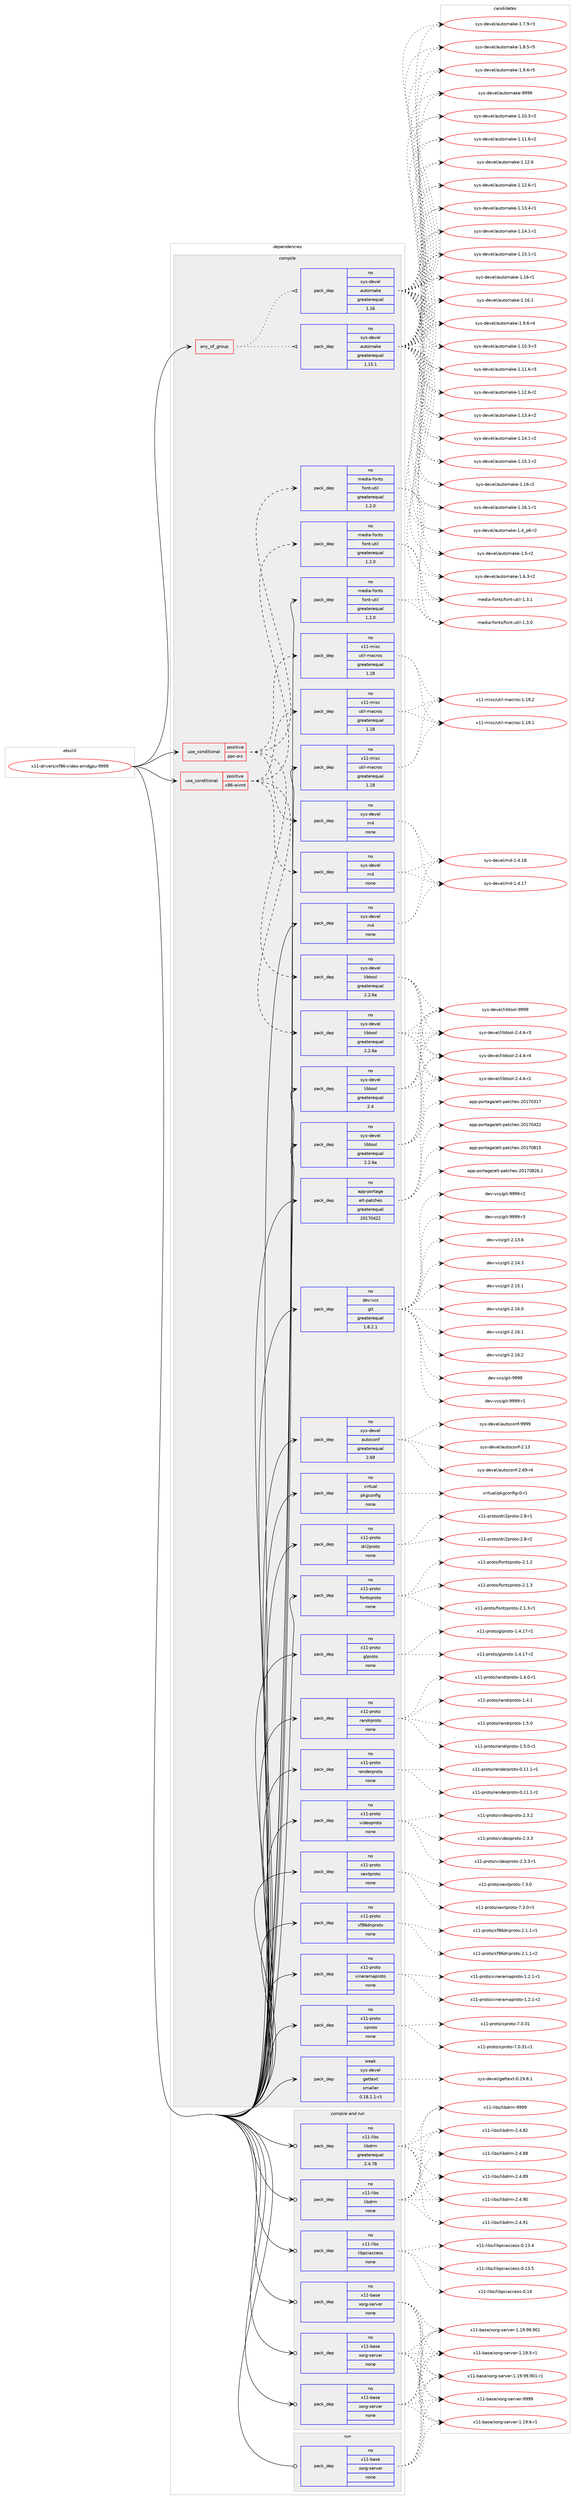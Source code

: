 digraph prolog {

# *************
# Graph options
# *************

newrank=true;
concentrate=true;
compound=true;
graph [rankdir=LR,fontname=Helvetica,fontsize=10,ranksep=1.5];#, ranksep=2.5, nodesep=0.2];
edge  [arrowhead=vee];
node  [fontname=Helvetica,fontsize=10];

# **********
# The ebuild
# **********

subgraph cluster_leftcol {
color=gray;
rank=same;
label=<<i>ebuild</i>>;
id [label="x11-drivers/xf86-video-amdgpu-9999", color=red, width=4, href="../x11-drivers/xf86-video-amdgpu-9999.svg"];
}

# ****************
# The dependencies
# ****************

subgraph cluster_midcol {
color=gray;
label=<<i>dependencies</i>>;
subgraph cluster_compile {
fillcolor="#eeeeee";
style=filled;
label=<<i>compile</i>>;
subgraph any104 {
dependency8164 [label=<<TABLE BORDER="0" CELLBORDER="1" CELLSPACING="0" CELLPADDING="4"><TR><TD CELLPADDING="10">any_of_group</TD></TR></TABLE>>, shape=none, color=red];subgraph pack7125 {
dependency8165 [label=<<TABLE BORDER="0" CELLBORDER="1" CELLSPACING="0" CELLPADDING="4" WIDTH="220"><TR><TD ROWSPAN="6" CELLPADDING="30">pack_dep</TD></TR><TR><TD WIDTH="110">no</TD></TR><TR><TD>sys-devel</TD></TR><TR><TD>automake</TD></TR><TR><TD>greaterequal</TD></TR><TR><TD>1.16</TD></TR></TABLE>>, shape=none, color=blue];
}
dependency8164:e -> dependency8165:w [weight=20,style="dotted",arrowhead="oinv"];
subgraph pack7126 {
dependency8166 [label=<<TABLE BORDER="0" CELLBORDER="1" CELLSPACING="0" CELLPADDING="4" WIDTH="220"><TR><TD ROWSPAN="6" CELLPADDING="30">pack_dep</TD></TR><TR><TD WIDTH="110">no</TD></TR><TR><TD>sys-devel</TD></TR><TR><TD>automake</TD></TR><TR><TD>greaterequal</TD></TR><TR><TD>1.15.1</TD></TR></TABLE>>, shape=none, color=blue];
}
dependency8164:e -> dependency8166:w [weight=20,style="dotted",arrowhead="oinv"];
}
id:e -> dependency8164:w [weight=20,style="solid",arrowhead="vee"];
subgraph cond935 {
dependency8167 [label=<<TABLE BORDER="0" CELLBORDER="1" CELLSPACING="0" CELLPADDING="4"><TR><TD ROWSPAN="3" CELLPADDING="10">use_conditional</TD></TR><TR><TD>positive</TD></TR><TR><TD>ppc-aix</TD></TR></TABLE>>, shape=none, color=red];
subgraph pack7127 {
dependency8168 [label=<<TABLE BORDER="0" CELLBORDER="1" CELLSPACING="0" CELLPADDING="4" WIDTH="220"><TR><TD ROWSPAN="6" CELLPADDING="30">pack_dep</TD></TR><TR><TD WIDTH="110">no</TD></TR><TR><TD>sys-devel</TD></TR><TR><TD>libtool</TD></TR><TR><TD>greaterequal</TD></TR><TR><TD>2.2.6a</TD></TR></TABLE>>, shape=none, color=blue];
}
dependency8167:e -> dependency8168:w [weight=20,style="dashed",arrowhead="vee"];
subgraph pack7128 {
dependency8169 [label=<<TABLE BORDER="0" CELLBORDER="1" CELLSPACING="0" CELLPADDING="4" WIDTH="220"><TR><TD ROWSPAN="6" CELLPADDING="30">pack_dep</TD></TR><TR><TD WIDTH="110">no</TD></TR><TR><TD>sys-devel</TD></TR><TR><TD>m4</TD></TR><TR><TD>none</TD></TR><TR><TD></TD></TR></TABLE>>, shape=none, color=blue];
}
dependency8167:e -> dependency8169:w [weight=20,style="dashed",arrowhead="vee"];
subgraph pack7129 {
dependency8170 [label=<<TABLE BORDER="0" CELLBORDER="1" CELLSPACING="0" CELLPADDING="4" WIDTH="220"><TR><TD ROWSPAN="6" CELLPADDING="30">pack_dep</TD></TR><TR><TD WIDTH="110">no</TD></TR><TR><TD>x11-misc</TD></TR><TR><TD>util-macros</TD></TR><TR><TD>greaterequal</TD></TR><TR><TD>1.18</TD></TR></TABLE>>, shape=none, color=blue];
}
dependency8167:e -> dependency8170:w [weight=20,style="dashed",arrowhead="vee"];
subgraph pack7130 {
dependency8171 [label=<<TABLE BORDER="0" CELLBORDER="1" CELLSPACING="0" CELLPADDING="4" WIDTH="220"><TR><TD ROWSPAN="6" CELLPADDING="30">pack_dep</TD></TR><TR><TD WIDTH="110">no</TD></TR><TR><TD>media-fonts</TD></TR><TR><TD>font-util</TD></TR><TR><TD>greaterequal</TD></TR><TR><TD>1.2.0</TD></TR></TABLE>>, shape=none, color=blue];
}
dependency8167:e -> dependency8171:w [weight=20,style="dashed",arrowhead="vee"];
}
id:e -> dependency8167:w [weight=20,style="solid",arrowhead="vee"];
subgraph cond936 {
dependency8172 [label=<<TABLE BORDER="0" CELLBORDER="1" CELLSPACING="0" CELLPADDING="4"><TR><TD ROWSPAN="3" CELLPADDING="10">use_conditional</TD></TR><TR><TD>positive</TD></TR><TR><TD>x86-winnt</TD></TR></TABLE>>, shape=none, color=red];
subgraph pack7131 {
dependency8173 [label=<<TABLE BORDER="0" CELLBORDER="1" CELLSPACING="0" CELLPADDING="4" WIDTH="220"><TR><TD ROWSPAN="6" CELLPADDING="30">pack_dep</TD></TR><TR><TD WIDTH="110">no</TD></TR><TR><TD>sys-devel</TD></TR><TR><TD>libtool</TD></TR><TR><TD>greaterequal</TD></TR><TR><TD>2.2.6a</TD></TR></TABLE>>, shape=none, color=blue];
}
dependency8172:e -> dependency8173:w [weight=20,style="dashed",arrowhead="vee"];
subgraph pack7132 {
dependency8174 [label=<<TABLE BORDER="0" CELLBORDER="1" CELLSPACING="0" CELLPADDING="4" WIDTH="220"><TR><TD ROWSPAN="6" CELLPADDING="30">pack_dep</TD></TR><TR><TD WIDTH="110">no</TD></TR><TR><TD>sys-devel</TD></TR><TR><TD>m4</TD></TR><TR><TD>none</TD></TR><TR><TD></TD></TR></TABLE>>, shape=none, color=blue];
}
dependency8172:e -> dependency8174:w [weight=20,style="dashed",arrowhead="vee"];
subgraph pack7133 {
dependency8175 [label=<<TABLE BORDER="0" CELLBORDER="1" CELLSPACING="0" CELLPADDING="4" WIDTH="220"><TR><TD ROWSPAN="6" CELLPADDING="30">pack_dep</TD></TR><TR><TD WIDTH="110">no</TD></TR><TR><TD>x11-misc</TD></TR><TR><TD>util-macros</TD></TR><TR><TD>greaterequal</TD></TR><TR><TD>1.18</TD></TR></TABLE>>, shape=none, color=blue];
}
dependency8172:e -> dependency8175:w [weight=20,style="dashed",arrowhead="vee"];
subgraph pack7134 {
dependency8176 [label=<<TABLE BORDER="0" CELLBORDER="1" CELLSPACING="0" CELLPADDING="4" WIDTH="220"><TR><TD ROWSPAN="6" CELLPADDING="30">pack_dep</TD></TR><TR><TD WIDTH="110">no</TD></TR><TR><TD>media-fonts</TD></TR><TR><TD>font-util</TD></TR><TR><TD>greaterequal</TD></TR><TR><TD>1.2.0</TD></TR></TABLE>>, shape=none, color=blue];
}
dependency8172:e -> dependency8176:w [weight=20,style="dashed",arrowhead="vee"];
}
id:e -> dependency8172:w [weight=20,style="solid",arrowhead="vee"];
subgraph pack7135 {
dependency8177 [label=<<TABLE BORDER="0" CELLBORDER="1" CELLSPACING="0" CELLPADDING="4" WIDTH="220"><TR><TD ROWSPAN="6" CELLPADDING="30">pack_dep</TD></TR><TR><TD WIDTH="110">no</TD></TR><TR><TD>app-portage</TD></TR><TR><TD>elt-patches</TD></TR><TR><TD>greaterequal</TD></TR><TR><TD>20170422</TD></TR></TABLE>>, shape=none, color=blue];
}
id:e -> dependency8177:w [weight=20,style="solid",arrowhead="vee"];
subgraph pack7136 {
dependency8178 [label=<<TABLE BORDER="0" CELLBORDER="1" CELLSPACING="0" CELLPADDING="4" WIDTH="220"><TR><TD ROWSPAN="6" CELLPADDING="30">pack_dep</TD></TR><TR><TD WIDTH="110">no</TD></TR><TR><TD>dev-vcs</TD></TR><TR><TD>git</TD></TR><TR><TD>greaterequal</TD></TR><TR><TD>1.8.2.1</TD></TR></TABLE>>, shape=none, color=blue];
}
id:e -> dependency8178:w [weight=20,style="solid",arrowhead="vee"];
subgraph pack7137 {
dependency8179 [label=<<TABLE BORDER="0" CELLBORDER="1" CELLSPACING="0" CELLPADDING="4" WIDTH="220"><TR><TD ROWSPAN="6" CELLPADDING="30">pack_dep</TD></TR><TR><TD WIDTH="110">no</TD></TR><TR><TD>media-fonts</TD></TR><TR><TD>font-util</TD></TR><TR><TD>greaterequal</TD></TR><TR><TD>1.2.0</TD></TR></TABLE>>, shape=none, color=blue];
}
id:e -> dependency8179:w [weight=20,style="solid",arrowhead="vee"];
subgraph pack7138 {
dependency8180 [label=<<TABLE BORDER="0" CELLBORDER="1" CELLSPACING="0" CELLPADDING="4" WIDTH="220"><TR><TD ROWSPAN="6" CELLPADDING="30">pack_dep</TD></TR><TR><TD WIDTH="110">no</TD></TR><TR><TD>sys-devel</TD></TR><TR><TD>autoconf</TD></TR><TR><TD>greaterequal</TD></TR><TR><TD>2.69</TD></TR></TABLE>>, shape=none, color=blue];
}
id:e -> dependency8180:w [weight=20,style="solid",arrowhead="vee"];
subgraph pack7139 {
dependency8181 [label=<<TABLE BORDER="0" CELLBORDER="1" CELLSPACING="0" CELLPADDING="4" WIDTH="220"><TR><TD ROWSPAN="6" CELLPADDING="30">pack_dep</TD></TR><TR><TD WIDTH="110">no</TD></TR><TR><TD>sys-devel</TD></TR><TR><TD>libtool</TD></TR><TR><TD>greaterequal</TD></TR><TR><TD>2.2.6a</TD></TR></TABLE>>, shape=none, color=blue];
}
id:e -> dependency8181:w [weight=20,style="solid",arrowhead="vee"];
subgraph pack7140 {
dependency8182 [label=<<TABLE BORDER="0" CELLBORDER="1" CELLSPACING="0" CELLPADDING="4" WIDTH="220"><TR><TD ROWSPAN="6" CELLPADDING="30">pack_dep</TD></TR><TR><TD WIDTH="110">no</TD></TR><TR><TD>sys-devel</TD></TR><TR><TD>libtool</TD></TR><TR><TD>greaterequal</TD></TR><TR><TD>2.4</TD></TR></TABLE>>, shape=none, color=blue];
}
id:e -> dependency8182:w [weight=20,style="solid",arrowhead="vee"];
subgraph pack7141 {
dependency8183 [label=<<TABLE BORDER="0" CELLBORDER="1" CELLSPACING="0" CELLPADDING="4" WIDTH="220"><TR><TD ROWSPAN="6" CELLPADDING="30">pack_dep</TD></TR><TR><TD WIDTH="110">no</TD></TR><TR><TD>sys-devel</TD></TR><TR><TD>m4</TD></TR><TR><TD>none</TD></TR><TR><TD></TD></TR></TABLE>>, shape=none, color=blue];
}
id:e -> dependency8183:w [weight=20,style="solid",arrowhead="vee"];
subgraph pack7142 {
dependency8184 [label=<<TABLE BORDER="0" CELLBORDER="1" CELLSPACING="0" CELLPADDING="4" WIDTH="220"><TR><TD ROWSPAN="6" CELLPADDING="30">pack_dep</TD></TR><TR><TD WIDTH="110">no</TD></TR><TR><TD>virtual</TD></TR><TR><TD>pkgconfig</TD></TR><TR><TD>none</TD></TR><TR><TD></TD></TR></TABLE>>, shape=none, color=blue];
}
id:e -> dependency8184:w [weight=20,style="solid",arrowhead="vee"];
subgraph pack7143 {
dependency8185 [label=<<TABLE BORDER="0" CELLBORDER="1" CELLSPACING="0" CELLPADDING="4" WIDTH="220"><TR><TD ROWSPAN="6" CELLPADDING="30">pack_dep</TD></TR><TR><TD WIDTH="110">no</TD></TR><TR><TD>x11-misc</TD></TR><TR><TD>util-macros</TD></TR><TR><TD>greaterequal</TD></TR><TR><TD>1.18</TD></TR></TABLE>>, shape=none, color=blue];
}
id:e -> dependency8185:w [weight=20,style="solid",arrowhead="vee"];
subgraph pack7144 {
dependency8186 [label=<<TABLE BORDER="0" CELLBORDER="1" CELLSPACING="0" CELLPADDING="4" WIDTH="220"><TR><TD ROWSPAN="6" CELLPADDING="30">pack_dep</TD></TR><TR><TD WIDTH="110">no</TD></TR><TR><TD>x11-proto</TD></TR><TR><TD>dri2proto</TD></TR><TR><TD>none</TD></TR><TR><TD></TD></TR></TABLE>>, shape=none, color=blue];
}
id:e -> dependency8186:w [weight=20,style="solid",arrowhead="vee"];
subgraph pack7145 {
dependency8187 [label=<<TABLE BORDER="0" CELLBORDER="1" CELLSPACING="0" CELLPADDING="4" WIDTH="220"><TR><TD ROWSPAN="6" CELLPADDING="30">pack_dep</TD></TR><TR><TD WIDTH="110">no</TD></TR><TR><TD>x11-proto</TD></TR><TR><TD>fontsproto</TD></TR><TR><TD>none</TD></TR><TR><TD></TD></TR></TABLE>>, shape=none, color=blue];
}
id:e -> dependency8187:w [weight=20,style="solid",arrowhead="vee"];
subgraph pack7146 {
dependency8188 [label=<<TABLE BORDER="0" CELLBORDER="1" CELLSPACING="0" CELLPADDING="4" WIDTH="220"><TR><TD ROWSPAN="6" CELLPADDING="30">pack_dep</TD></TR><TR><TD WIDTH="110">no</TD></TR><TR><TD>x11-proto</TD></TR><TR><TD>glproto</TD></TR><TR><TD>none</TD></TR><TR><TD></TD></TR></TABLE>>, shape=none, color=blue];
}
id:e -> dependency8188:w [weight=20,style="solid",arrowhead="vee"];
subgraph pack7147 {
dependency8189 [label=<<TABLE BORDER="0" CELLBORDER="1" CELLSPACING="0" CELLPADDING="4" WIDTH="220"><TR><TD ROWSPAN="6" CELLPADDING="30">pack_dep</TD></TR><TR><TD WIDTH="110">no</TD></TR><TR><TD>x11-proto</TD></TR><TR><TD>randrproto</TD></TR><TR><TD>none</TD></TR><TR><TD></TD></TR></TABLE>>, shape=none, color=blue];
}
id:e -> dependency8189:w [weight=20,style="solid",arrowhead="vee"];
subgraph pack7148 {
dependency8190 [label=<<TABLE BORDER="0" CELLBORDER="1" CELLSPACING="0" CELLPADDING="4" WIDTH="220"><TR><TD ROWSPAN="6" CELLPADDING="30">pack_dep</TD></TR><TR><TD WIDTH="110">no</TD></TR><TR><TD>x11-proto</TD></TR><TR><TD>renderproto</TD></TR><TR><TD>none</TD></TR><TR><TD></TD></TR></TABLE>>, shape=none, color=blue];
}
id:e -> dependency8190:w [weight=20,style="solid",arrowhead="vee"];
subgraph pack7149 {
dependency8191 [label=<<TABLE BORDER="0" CELLBORDER="1" CELLSPACING="0" CELLPADDING="4" WIDTH="220"><TR><TD ROWSPAN="6" CELLPADDING="30">pack_dep</TD></TR><TR><TD WIDTH="110">no</TD></TR><TR><TD>x11-proto</TD></TR><TR><TD>videoproto</TD></TR><TR><TD>none</TD></TR><TR><TD></TD></TR></TABLE>>, shape=none, color=blue];
}
id:e -> dependency8191:w [weight=20,style="solid",arrowhead="vee"];
subgraph pack7150 {
dependency8192 [label=<<TABLE BORDER="0" CELLBORDER="1" CELLSPACING="0" CELLPADDING="4" WIDTH="220"><TR><TD ROWSPAN="6" CELLPADDING="30">pack_dep</TD></TR><TR><TD WIDTH="110">no</TD></TR><TR><TD>x11-proto</TD></TR><TR><TD>xextproto</TD></TR><TR><TD>none</TD></TR><TR><TD></TD></TR></TABLE>>, shape=none, color=blue];
}
id:e -> dependency8192:w [weight=20,style="solid",arrowhead="vee"];
subgraph pack7151 {
dependency8193 [label=<<TABLE BORDER="0" CELLBORDER="1" CELLSPACING="0" CELLPADDING="4" WIDTH="220"><TR><TD ROWSPAN="6" CELLPADDING="30">pack_dep</TD></TR><TR><TD WIDTH="110">no</TD></TR><TR><TD>x11-proto</TD></TR><TR><TD>xf86driproto</TD></TR><TR><TD>none</TD></TR><TR><TD></TD></TR></TABLE>>, shape=none, color=blue];
}
id:e -> dependency8193:w [weight=20,style="solid",arrowhead="vee"];
subgraph pack7152 {
dependency8194 [label=<<TABLE BORDER="0" CELLBORDER="1" CELLSPACING="0" CELLPADDING="4" WIDTH="220"><TR><TD ROWSPAN="6" CELLPADDING="30">pack_dep</TD></TR><TR><TD WIDTH="110">no</TD></TR><TR><TD>x11-proto</TD></TR><TR><TD>xineramaproto</TD></TR><TR><TD>none</TD></TR><TR><TD></TD></TR></TABLE>>, shape=none, color=blue];
}
id:e -> dependency8194:w [weight=20,style="solid",arrowhead="vee"];
subgraph pack7153 {
dependency8195 [label=<<TABLE BORDER="0" CELLBORDER="1" CELLSPACING="0" CELLPADDING="4" WIDTH="220"><TR><TD ROWSPAN="6" CELLPADDING="30">pack_dep</TD></TR><TR><TD WIDTH="110">no</TD></TR><TR><TD>x11-proto</TD></TR><TR><TD>xproto</TD></TR><TR><TD>none</TD></TR><TR><TD></TD></TR></TABLE>>, shape=none, color=blue];
}
id:e -> dependency8195:w [weight=20,style="solid",arrowhead="vee"];
subgraph pack7154 {
dependency8196 [label=<<TABLE BORDER="0" CELLBORDER="1" CELLSPACING="0" CELLPADDING="4" WIDTH="220"><TR><TD ROWSPAN="6" CELLPADDING="30">pack_dep</TD></TR><TR><TD WIDTH="110">weak</TD></TR><TR><TD>sys-devel</TD></TR><TR><TD>gettext</TD></TR><TR><TD>smaller</TD></TR><TR><TD>0.18.1.1-r3</TD></TR></TABLE>>, shape=none, color=blue];
}
id:e -> dependency8196:w [weight=20,style="solid",arrowhead="vee"];
}
subgraph cluster_compileandrun {
fillcolor="#eeeeee";
style=filled;
label=<<i>compile and run</i>>;
subgraph pack7155 {
dependency8197 [label=<<TABLE BORDER="0" CELLBORDER="1" CELLSPACING="0" CELLPADDING="4" WIDTH="220"><TR><TD ROWSPAN="6" CELLPADDING="30">pack_dep</TD></TR><TR><TD WIDTH="110">no</TD></TR><TR><TD>x11-base</TD></TR><TR><TD>xorg-server</TD></TR><TR><TD>none</TD></TR><TR><TD></TD></TR></TABLE>>, shape=none, color=blue];
}
id:e -> dependency8197:w [weight=20,style="solid",arrowhead="odotvee"];
subgraph pack7156 {
dependency8198 [label=<<TABLE BORDER="0" CELLBORDER="1" CELLSPACING="0" CELLPADDING="4" WIDTH="220"><TR><TD ROWSPAN="6" CELLPADDING="30">pack_dep</TD></TR><TR><TD WIDTH="110">no</TD></TR><TR><TD>x11-base</TD></TR><TR><TD>xorg-server</TD></TR><TR><TD>none</TD></TR><TR><TD></TD></TR></TABLE>>, shape=none, color=blue];
}
id:e -> dependency8198:w [weight=20,style="solid",arrowhead="odotvee"];
subgraph pack7157 {
dependency8199 [label=<<TABLE BORDER="0" CELLBORDER="1" CELLSPACING="0" CELLPADDING="4" WIDTH="220"><TR><TD ROWSPAN="6" CELLPADDING="30">pack_dep</TD></TR><TR><TD WIDTH="110">no</TD></TR><TR><TD>x11-base</TD></TR><TR><TD>xorg-server</TD></TR><TR><TD>none</TD></TR><TR><TD></TD></TR></TABLE>>, shape=none, color=blue];
}
id:e -> dependency8199:w [weight=20,style="solid",arrowhead="odotvee"];
subgraph pack7158 {
dependency8200 [label=<<TABLE BORDER="0" CELLBORDER="1" CELLSPACING="0" CELLPADDING="4" WIDTH="220"><TR><TD ROWSPAN="6" CELLPADDING="30">pack_dep</TD></TR><TR><TD WIDTH="110">no</TD></TR><TR><TD>x11-libs</TD></TR><TR><TD>libdrm</TD></TR><TR><TD>greaterequal</TD></TR><TR><TD>2.4.78</TD></TR></TABLE>>, shape=none, color=blue];
}
id:e -> dependency8200:w [weight=20,style="solid",arrowhead="odotvee"];
subgraph pack7159 {
dependency8201 [label=<<TABLE BORDER="0" CELLBORDER="1" CELLSPACING="0" CELLPADDING="4" WIDTH="220"><TR><TD ROWSPAN="6" CELLPADDING="30">pack_dep</TD></TR><TR><TD WIDTH="110">no</TD></TR><TR><TD>x11-libs</TD></TR><TR><TD>libdrm</TD></TR><TR><TD>none</TD></TR><TR><TD></TD></TR></TABLE>>, shape=none, color=blue];
}
id:e -> dependency8201:w [weight=20,style="solid",arrowhead="odotvee"];
subgraph pack7160 {
dependency8202 [label=<<TABLE BORDER="0" CELLBORDER="1" CELLSPACING="0" CELLPADDING="4" WIDTH="220"><TR><TD ROWSPAN="6" CELLPADDING="30">pack_dep</TD></TR><TR><TD WIDTH="110">no</TD></TR><TR><TD>x11-libs</TD></TR><TR><TD>libpciaccess</TD></TR><TR><TD>none</TD></TR><TR><TD></TD></TR></TABLE>>, shape=none, color=blue];
}
id:e -> dependency8202:w [weight=20,style="solid",arrowhead="odotvee"];
}
subgraph cluster_run {
fillcolor="#eeeeee";
style=filled;
label=<<i>run</i>>;
subgraph pack7161 {
dependency8203 [label=<<TABLE BORDER="0" CELLBORDER="1" CELLSPACING="0" CELLPADDING="4" WIDTH="220"><TR><TD ROWSPAN="6" CELLPADDING="30">pack_dep</TD></TR><TR><TD WIDTH="110">no</TD></TR><TR><TD>x11-base</TD></TR><TR><TD>xorg-server</TD></TR><TR><TD>none</TD></TR><TR><TD></TD></TR></TABLE>>, shape=none, color=blue];
}
id:e -> dependency8203:w [weight=20,style="solid",arrowhead="odot"];
}
}

# **************
# The candidates
# **************

subgraph cluster_choices {
rank=same;
color=gray;
label=<<i>candidates</i>>;

subgraph choice7125 {
color=black;
nodesep=1;
choice11512111545100101118101108479711711611110997107101454946494846514511450 [label="sys-devel/automake-1.10.3-r2", color=red, width=4,href="../sys-devel/automake-1.10.3-r2.svg"];
choice11512111545100101118101108479711711611110997107101454946494946544511450 [label="sys-devel/automake-1.11.6-r2", color=red, width=4,href="../sys-devel/automake-1.11.6-r2.svg"];
choice1151211154510010111810110847971171161111099710710145494649504654 [label="sys-devel/automake-1.12.6", color=red, width=4,href="../sys-devel/automake-1.12.6.svg"];
choice11512111545100101118101108479711711611110997107101454946495046544511449 [label="sys-devel/automake-1.12.6-r1", color=red, width=4,href="../sys-devel/automake-1.12.6-r1.svg"];
choice11512111545100101118101108479711711611110997107101454946495146524511449 [label="sys-devel/automake-1.13.4-r1", color=red, width=4,href="../sys-devel/automake-1.13.4-r1.svg"];
choice11512111545100101118101108479711711611110997107101454946495246494511449 [label="sys-devel/automake-1.14.1-r1", color=red, width=4,href="../sys-devel/automake-1.14.1-r1.svg"];
choice11512111545100101118101108479711711611110997107101454946495346494511449 [label="sys-devel/automake-1.15.1-r1", color=red, width=4,href="../sys-devel/automake-1.15.1-r1.svg"];
choice1151211154510010111810110847971171161111099710710145494649544511449 [label="sys-devel/automake-1.16-r1", color=red, width=4,href="../sys-devel/automake-1.16-r1.svg"];
choice1151211154510010111810110847971171161111099710710145494649544649 [label="sys-devel/automake-1.16.1", color=red, width=4,href="../sys-devel/automake-1.16.1.svg"];
choice115121115451001011181011084797117116111109971071014549465746544511452 [label="sys-devel/automake-1.9.6-r4", color=red, width=4,href="../sys-devel/automake-1.9.6-r4.svg"];
choice11512111545100101118101108479711711611110997107101454946494846514511451 [label="sys-devel/automake-1.10.3-r3", color=red, width=4,href="../sys-devel/automake-1.10.3-r3.svg"];
choice11512111545100101118101108479711711611110997107101454946494946544511451 [label="sys-devel/automake-1.11.6-r3", color=red, width=4,href="../sys-devel/automake-1.11.6-r3.svg"];
choice11512111545100101118101108479711711611110997107101454946495046544511450 [label="sys-devel/automake-1.12.6-r2", color=red, width=4,href="../sys-devel/automake-1.12.6-r2.svg"];
choice11512111545100101118101108479711711611110997107101454946495146524511450 [label="sys-devel/automake-1.13.4-r2", color=red, width=4,href="../sys-devel/automake-1.13.4-r2.svg"];
choice11512111545100101118101108479711711611110997107101454946495246494511450 [label="sys-devel/automake-1.14.1-r2", color=red, width=4,href="../sys-devel/automake-1.14.1-r2.svg"];
choice11512111545100101118101108479711711611110997107101454946495346494511450 [label="sys-devel/automake-1.15.1-r2", color=red, width=4,href="../sys-devel/automake-1.15.1-r2.svg"];
choice1151211154510010111810110847971171161111099710710145494649544511450 [label="sys-devel/automake-1.16-r2", color=red, width=4,href="../sys-devel/automake-1.16-r2.svg"];
choice11512111545100101118101108479711711611110997107101454946495446494511449 [label="sys-devel/automake-1.16.1-r1", color=red, width=4,href="../sys-devel/automake-1.16.1-r1.svg"];
choice115121115451001011181011084797117116111109971071014549465295112544511450 [label="sys-devel/automake-1.4_p6-r2", color=red, width=4,href="../sys-devel/automake-1.4_p6-r2.svg"];
choice11512111545100101118101108479711711611110997107101454946534511450 [label="sys-devel/automake-1.5-r2", color=red, width=4,href="../sys-devel/automake-1.5-r2.svg"];
choice115121115451001011181011084797117116111109971071014549465446514511450 [label="sys-devel/automake-1.6.3-r2", color=red, width=4,href="../sys-devel/automake-1.6.3-r2.svg"];
choice115121115451001011181011084797117116111109971071014549465546574511451 [label="sys-devel/automake-1.7.9-r3", color=red, width=4,href="../sys-devel/automake-1.7.9-r3.svg"];
choice115121115451001011181011084797117116111109971071014549465646534511453 [label="sys-devel/automake-1.8.5-r5", color=red, width=4,href="../sys-devel/automake-1.8.5-r5.svg"];
choice115121115451001011181011084797117116111109971071014549465746544511453 [label="sys-devel/automake-1.9.6-r5", color=red, width=4,href="../sys-devel/automake-1.9.6-r5.svg"];
choice115121115451001011181011084797117116111109971071014557575757 [label="sys-devel/automake-9999", color=red, width=4,href="../sys-devel/automake-9999.svg"];
dependency8165:e -> choice11512111545100101118101108479711711611110997107101454946494846514511450:w [style=dotted,weight="100"];
dependency8165:e -> choice11512111545100101118101108479711711611110997107101454946494946544511450:w [style=dotted,weight="100"];
dependency8165:e -> choice1151211154510010111810110847971171161111099710710145494649504654:w [style=dotted,weight="100"];
dependency8165:e -> choice11512111545100101118101108479711711611110997107101454946495046544511449:w [style=dotted,weight="100"];
dependency8165:e -> choice11512111545100101118101108479711711611110997107101454946495146524511449:w [style=dotted,weight="100"];
dependency8165:e -> choice11512111545100101118101108479711711611110997107101454946495246494511449:w [style=dotted,weight="100"];
dependency8165:e -> choice11512111545100101118101108479711711611110997107101454946495346494511449:w [style=dotted,weight="100"];
dependency8165:e -> choice1151211154510010111810110847971171161111099710710145494649544511449:w [style=dotted,weight="100"];
dependency8165:e -> choice1151211154510010111810110847971171161111099710710145494649544649:w [style=dotted,weight="100"];
dependency8165:e -> choice115121115451001011181011084797117116111109971071014549465746544511452:w [style=dotted,weight="100"];
dependency8165:e -> choice11512111545100101118101108479711711611110997107101454946494846514511451:w [style=dotted,weight="100"];
dependency8165:e -> choice11512111545100101118101108479711711611110997107101454946494946544511451:w [style=dotted,weight="100"];
dependency8165:e -> choice11512111545100101118101108479711711611110997107101454946495046544511450:w [style=dotted,weight="100"];
dependency8165:e -> choice11512111545100101118101108479711711611110997107101454946495146524511450:w [style=dotted,weight="100"];
dependency8165:e -> choice11512111545100101118101108479711711611110997107101454946495246494511450:w [style=dotted,weight="100"];
dependency8165:e -> choice11512111545100101118101108479711711611110997107101454946495346494511450:w [style=dotted,weight="100"];
dependency8165:e -> choice1151211154510010111810110847971171161111099710710145494649544511450:w [style=dotted,weight="100"];
dependency8165:e -> choice11512111545100101118101108479711711611110997107101454946495446494511449:w [style=dotted,weight="100"];
dependency8165:e -> choice115121115451001011181011084797117116111109971071014549465295112544511450:w [style=dotted,weight="100"];
dependency8165:e -> choice11512111545100101118101108479711711611110997107101454946534511450:w [style=dotted,weight="100"];
dependency8165:e -> choice115121115451001011181011084797117116111109971071014549465446514511450:w [style=dotted,weight="100"];
dependency8165:e -> choice115121115451001011181011084797117116111109971071014549465546574511451:w [style=dotted,weight="100"];
dependency8165:e -> choice115121115451001011181011084797117116111109971071014549465646534511453:w [style=dotted,weight="100"];
dependency8165:e -> choice115121115451001011181011084797117116111109971071014549465746544511453:w [style=dotted,weight="100"];
dependency8165:e -> choice115121115451001011181011084797117116111109971071014557575757:w [style=dotted,weight="100"];
}
subgraph choice7126 {
color=black;
nodesep=1;
choice11512111545100101118101108479711711611110997107101454946494846514511450 [label="sys-devel/automake-1.10.3-r2", color=red, width=4,href="../sys-devel/automake-1.10.3-r2.svg"];
choice11512111545100101118101108479711711611110997107101454946494946544511450 [label="sys-devel/automake-1.11.6-r2", color=red, width=4,href="../sys-devel/automake-1.11.6-r2.svg"];
choice1151211154510010111810110847971171161111099710710145494649504654 [label="sys-devel/automake-1.12.6", color=red, width=4,href="../sys-devel/automake-1.12.6.svg"];
choice11512111545100101118101108479711711611110997107101454946495046544511449 [label="sys-devel/automake-1.12.6-r1", color=red, width=4,href="../sys-devel/automake-1.12.6-r1.svg"];
choice11512111545100101118101108479711711611110997107101454946495146524511449 [label="sys-devel/automake-1.13.4-r1", color=red, width=4,href="../sys-devel/automake-1.13.4-r1.svg"];
choice11512111545100101118101108479711711611110997107101454946495246494511449 [label="sys-devel/automake-1.14.1-r1", color=red, width=4,href="../sys-devel/automake-1.14.1-r1.svg"];
choice11512111545100101118101108479711711611110997107101454946495346494511449 [label="sys-devel/automake-1.15.1-r1", color=red, width=4,href="../sys-devel/automake-1.15.1-r1.svg"];
choice1151211154510010111810110847971171161111099710710145494649544511449 [label="sys-devel/automake-1.16-r1", color=red, width=4,href="../sys-devel/automake-1.16-r1.svg"];
choice1151211154510010111810110847971171161111099710710145494649544649 [label="sys-devel/automake-1.16.1", color=red, width=4,href="../sys-devel/automake-1.16.1.svg"];
choice115121115451001011181011084797117116111109971071014549465746544511452 [label="sys-devel/automake-1.9.6-r4", color=red, width=4,href="../sys-devel/automake-1.9.6-r4.svg"];
choice11512111545100101118101108479711711611110997107101454946494846514511451 [label="sys-devel/automake-1.10.3-r3", color=red, width=4,href="../sys-devel/automake-1.10.3-r3.svg"];
choice11512111545100101118101108479711711611110997107101454946494946544511451 [label="sys-devel/automake-1.11.6-r3", color=red, width=4,href="../sys-devel/automake-1.11.6-r3.svg"];
choice11512111545100101118101108479711711611110997107101454946495046544511450 [label="sys-devel/automake-1.12.6-r2", color=red, width=4,href="../sys-devel/automake-1.12.6-r2.svg"];
choice11512111545100101118101108479711711611110997107101454946495146524511450 [label="sys-devel/automake-1.13.4-r2", color=red, width=4,href="../sys-devel/automake-1.13.4-r2.svg"];
choice11512111545100101118101108479711711611110997107101454946495246494511450 [label="sys-devel/automake-1.14.1-r2", color=red, width=4,href="../sys-devel/automake-1.14.1-r2.svg"];
choice11512111545100101118101108479711711611110997107101454946495346494511450 [label="sys-devel/automake-1.15.1-r2", color=red, width=4,href="../sys-devel/automake-1.15.1-r2.svg"];
choice1151211154510010111810110847971171161111099710710145494649544511450 [label="sys-devel/automake-1.16-r2", color=red, width=4,href="../sys-devel/automake-1.16-r2.svg"];
choice11512111545100101118101108479711711611110997107101454946495446494511449 [label="sys-devel/automake-1.16.1-r1", color=red, width=4,href="../sys-devel/automake-1.16.1-r1.svg"];
choice115121115451001011181011084797117116111109971071014549465295112544511450 [label="sys-devel/automake-1.4_p6-r2", color=red, width=4,href="../sys-devel/automake-1.4_p6-r2.svg"];
choice11512111545100101118101108479711711611110997107101454946534511450 [label="sys-devel/automake-1.5-r2", color=red, width=4,href="../sys-devel/automake-1.5-r2.svg"];
choice115121115451001011181011084797117116111109971071014549465446514511450 [label="sys-devel/automake-1.6.3-r2", color=red, width=4,href="../sys-devel/automake-1.6.3-r2.svg"];
choice115121115451001011181011084797117116111109971071014549465546574511451 [label="sys-devel/automake-1.7.9-r3", color=red, width=4,href="../sys-devel/automake-1.7.9-r3.svg"];
choice115121115451001011181011084797117116111109971071014549465646534511453 [label="sys-devel/automake-1.8.5-r5", color=red, width=4,href="../sys-devel/automake-1.8.5-r5.svg"];
choice115121115451001011181011084797117116111109971071014549465746544511453 [label="sys-devel/automake-1.9.6-r5", color=red, width=4,href="../sys-devel/automake-1.9.6-r5.svg"];
choice115121115451001011181011084797117116111109971071014557575757 [label="sys-devel/automake-9999", color=red, width=4,href="../sys-devel/automake-9999.svg"];
dependency8166:e -> choice11512111545100101118101108479711711611110997107101454946494846514511450:w [style=dotted,weight="100"];
dependency8166:e -> choice11512111545100101118101108479711711611110997107101454946494946544511450:w [style=dotted,weight="100"];
dependency8166:e -> choice1151211154510010111810110847971171161111099710710145494649504654:w [style=dotted,weight="100"];
dependency8166:e -> choice11512111545100101118101108479711711611110997107101454946495046544511449:w [style=dotted,weight="100"];
dependency8166:e -> choice11512111545100101118101108479711711611110997107101454946495146524511449:w [style=dotted,weight="100"];
dependency8166:e -> choice11512111545100101118101108479711711611110997107101454946495246494511449:w [style=dotted,weight="100"];
dependency8166:e -> choice11512111545100101118101108479711711611110997107101454946495346494511449:w [style=dotted,weight="100"];
dependency8166:e -> choice1151211154510010111810110847971171161111099710710145494649544511449:w [style=dotted,weight="100"];
dependency8166:e -> choice1151211154510010111810110847971171161111099710710145494649544649:w [style=dotted,weight="100"];
dependency8166:e -> choice115121115451001011181011084797117116111109971071014549465746544511452:w [style=dotted,weight="100"];
dependency8166:e -> choice11512111545100101118101108479711711611110997107101454946494846514511451:w [style=dotted,weight="100"];
dependency8166:e -> choice11512111545100101118101108479711711611110997107101454946494946544511451:w [style=dotted,weight="100"];
dependency8166:e -> choice11512111545100101118101108479711711611110997107101454946495046544511450:w [style=dotted,weight="100"];
dependency8166:e -> choice11512111545100101118101108479711711611110997107101454946495146524511450:w [style=dotted,weight="100"];
dependency8166:e -> choice11512111545100101118101108479711711611110997107101454946495246494511450:w [style=dotted,weight="100"];
dependency8166:e -> choice11512111545100101118101108479711711611110997107101454946495346494511450:w [style=dotted,weight="100"];
dependency8166:e -> choice1151211154510010111810110847971171161111099710710145494649544511450:w [style=dotted,weight="100"];
dependency8166:e -> choice11512111545100101118101108479711711611110997107101454946495446494511449:w [style=dotted,weight="100"];
dependency8166:e -> choice115121115451001011181011084797117116111109971071014549465295112544511450:w [style=dotted,weight="100"];
dependency8166:e -> choice11512111545100101118101108479711711611110997107101454946534511450:w [style=dotted,weight="100"];
dependency8166:e -> choice115121115451001011181011084797117116111109971071014549465446514511450:w [style=dotted,weight="100"];
dependency8166:e -> choice115121115451001011181011084797117116111109971071014549465546574511451:w [style=dotted,weight="100"];
dependency8166:e -> choice115121115451001011181011084797117116111109971071014549465646534511453:w [style=dotted,weight="100"];
dependency8166:e -> choice115121115451001011181011084797117116111109971071014549465746544511453:w [style=dotted,weight="100"];
dependency8166:e -> choice115121115451001011181011084797117116111109971071014557575757:w [style=dotted,weight="100"];
}
subgraph choice7127 {
color=black;
nodesep=1;
choice1151211154510010111810110847108105981161111111084550465246544511450 [label="sys-devel/libtool-2.4.6-r2", color=red, width=4,href="../sys-devel/libtool-2.4.6-r2.svg"];
choice1151211154510010111810110847108105981161111111084550465246544511451 [label="sys-devel/libtool-2.4.6-r3", color=red, width=4,href="../sys-devel/libtool-2.4.6-r3.svg"];
choice1151211154510010111810110847108105981161111111084550465246544511452 [label="sys-devel/libtool-2.4.6-r4", color=red, width=4,href="../sys-devel/libtool-2.4.6-r4.svg"];
choice1151211154510010111810110847108105981161111111084557575757 [label="sys-devel/libtool-9999", color=red, width=4,href="../sys-devel/libtool-9999.svg"];
dependency8168:e -> choice1151211154510010111810110847108105981161111111084550465246544511450:w [style=dotted,weight="100"];
dependency8168:e -> choice1151211154510010111810110847108105981161111111084550465246544511451:w [style=dotted,weight="100"];
dependency8168:e -> choice1151211154510010111810110847108105981161111111084550465246544511452:w [style=dotted,weight="100"];
dependency8168:e -> choice1151211154510010111810110847108105981161111111084557575757:w [style=dotted,weight="100"];
}
subgraph choice7128 {
color=black;
nodesep=1;
choice11512111545100101118101108471095245494652464955 [label="sys-devel/m4-1.4.17", color=red, width=4,href="../sys-devel/m4-1.4.17.svg"];
choice11512111545100101118101108471095245494652464956 [label="sys-devel/m4-1.4.18", color=red, width=4,href="../sys-devel/m4-1.4.18.svg"];
dependency8169:e -> choice11512111545100101118101108471095245494652464955:w [style=dotted,weight="100"];
dependency8169:e -> choice11512111545100101118101108471095245494652464956:w [style=dotted,weight="100"];
}
subgraph choice7129 {
color=black;
nodesep=1;
choice120494945109105115994711711610510845109979911411111545494649574649 [label="x11-misc/util-macros-1.19.1", color=red, width=4,href="../x11-misc/util-macros-1.19.1.svg"];
choice120494945109105115994711711610510845109979911411111545494649574650 [label="x11-misc/util-macros-1.19.2", color=red, width=4,href="../x11-misc/util-macros-1.19.2.svg"];
dependency8170:e -> choice120494945109105115994711711610510845109979911411111545494649574649:w [style=dotted,weight="100"];
dependency8170:e -> choice120494945109105115994711711610510845109979911411111545494649574650:w [style=dotted,weight="100"];
}
subgraph choice7130 {
color=black;
nodesep=1;
choice10910110010597451021111101161154710211111011645117116105108454946514648 [label="media-fonts/font-util-1.3.0", color=red, width=4,href="../media-fonts/font-util-1.3.0.svg"];
choice10910110010597451021111101161154710211111011645117116105108454946514649 [label="media-fonts/font-util-1.3.1", color=red, width=4,href="../media-fonts/font-util-1.3.1.svg"];
dependency8171:e -> choice10910110010597451021111101161154710211111011645117116105108454946514648:w [style=dotted,weight="100"];
dependency8171:e -> choice10910110010597451021111101161154710211111011645117116105108454946514649:w [style=dotted,weight="100"];
}
subgraph choice7131 {
color=black;
nodesep=1;
choice1151211154510010111810110847108105981161111111084550465246544511450 [label="sys-devel/libtool-2.4.6-r2", color=red, width=4,href="../sys-devel/libtool-2.4.6-r2.svg"];
choice1151211154510010111810110847108105981161111111084550465246544511451 [label="sys-devel/libtool-2.4.6-r3", color=red, width=4,href="../sys-devel/libtool-2.4.6-r3.svg"];
choice1151211154510010111810110847108105981161111111084550465246544511452 [label="sys-devel/libtool-2.4.6-r4", color=red, width=4,href="../sys-devel/libtool-2.4.6-r4.svg"];
choice1151211154510010111810110847108105981161111111084557575757 [label="sys-devel/libtool-9999", color=red, width=4,href="../sys-devel/libtool-9999.svg"];
dependency8173:e -> choice1151211154510010111810110847108105981161111111084550465246544511450:w [style=dotted,weight="100"];
dependency8173:e -> choice1151211154510010111810110847108105981161111111084550465246544511451:w [style=dotted,weight="100"];
dependency8173:e -> choice1151211154510010111810110847108105981161111111084550465246544511452:w [style=dotted,weight="100"];
dependency8173:e -> choice1151211154510010111810110847108105981161111111084557575757:w [style=dotted,weight="100"];
}
subgraph choice7132 {
color=black;
nodesep=1;
choice11512111545100101118101108471095245494652464955 [label="sys-devel/m4-1.4.17", color=red, width=4,href="../sys-devel/m4-1.4.17.svg"];
choice11512111545100101118101108471095245494652464956 [label="sys-devel/m4-1.4.18", color=red, width=4,href="../sys-devel/m4-1.4.18.svg"];
dependency8174:e -> choice11512111545100101118101108471095245494652464955:w [style=dotted,weight="100"];
dependency8174:e -> choice11512111545100101118101108471095245494652464956:w [style=dotted,weight="100"];
}
subgraph choice7133 {
color=black;
nodesep=1;
choice120494945109105115994711711610510845109979911411111545494649574649 [label="x11-misc/util-macros-1.19.1", color=red, width=4,href="../x11-misc/util-macros-1.19.1.svg"];
choice120494945109105115994711711610510845109979911411111545494649574650 [label="x11-misc/util-macros-1.19.2", color=red, width=4,href="../x11-misc/util-macros-1.19.2.svg"];
dependency8175:e -> choice120494945109105115994711711610510845109979911411111545494649574649:w [style=dotted,weight="100"];
dependency8175:e -> choice120494945109105115994711711610510845109979911411111545494649574650:w [style=dotted,weight="100"];
}
subgraph choice7134 {
color=black;
nodesep=1;
choice10910110010597451021111101161154710211111011645117116105108454946514648 [label="media-fonts/font-util-1.3.0", color=red, width=4,href="../media-fonts/font-util-1.3.0.svg"];
choice10910110010597451021111101161154710211111011645117116105108454946514649 [label="media-fonts/font-util-1.3.1", color=red, width=4,href="../media-fonts/font-util-1.3.1.svg"];
dependency8176:e -> choice10910110010597451021111101161154710211111011645117116105108454946514648:w [style=dotted,weight="100"];
dependency8176:e -> choice10910110010597451021111101161154710211111011645117116105108454946514649:w [style=dotted,weight="100"];
}
subgraph choice7135 {
color=black;
nodesep=1;
choice97112112451121111141169710310147101108116451129711699104101115455048495548514955 [label="app-portage/elt-patches-20170317", color=red, width=4,href="../app-portage/elt-patches-20170317.svg"];
choice97112112451121111141169710310147101108116451129711699104101115455048495548525050 [label="app-portage/elt-patches-20170422", color=red, width=4,href="../app-portage/elt-patches-20170422.svg"];
choice97112112451121111141169710310147101108116451129711699104101115455048495548564953 [label="app-portage/elt-patches-20170815", color=red, width=4,href="../app-portage/elt-patches-20170815.svg"];
choice971121124511211111411697103101471011081164511297116991041011154550484955485650544649 [label="app-portage/elt-patches-20170826.1", color=red, width=4,href="../app-portage/elt-patches-20170826.1.svg"];
dependency8177:e -> choice97112112451121111141169710310147101108116451129711699104101115455048495548514955:w [style=dotted,weight="100"];
dependency8177:e -> choice97112112451121111141169710310147101108116451129711699104101115455048495548525050:w [style=dotted,weight="100"];
dependency8177:e -> choice97112112451121111141169710310147101108116451129711699104101115455048495548564953:w [style=dotted,weight="100"];
dependency8177:e -> choice971121124511211111411697103101471011081164511297116991041011154550484955485650544649:w [style=dotted,weight="100"];
}
subgraph choice7136 {
color=black;
nodesep=1;
choice10010111845118991154710310511645504649514654 [label="dev-vcs/git-2.13.6", color=red, width=4,href="../dev-vcs/git-2.13.6.svg"];
choice10010111845118991154710310511645504649524651 [label="dev-vcs/git-2.14.3", color=red, width=4,href="../dev-vcs/git-2.14.3.svg"];
choice10010111845118991154710310511645504649534649 [label="dev-vcs/git-2.15.1", color=red, width=4,href="../dev-vcs/git-2.15.1.svg"];
choice10010111845118991154710310511645504649544648 [label="dev-vcs/git-2.16.0", color=red, width=4,href="../dev-vcs/git-2.16.0.svg"];
choice10010111845118991154710310511645504649544649 [label="dev-vcs/git-2.16.1", color=red, width=4,href="../dev-vcs/git-2.16.1.svg"];
choice10010111845118991154710310511645504649544650 [label="dev-vcs/git-2.16.2", color=red, width=4,href="../dev-vcs/git-2.16.2.svg"];
choice1001011184511899115471031051164557575757 [label="dev-vcs/git-9999", color=red, width=4,href="../dev-vcs/git-9999.svg"];
choice10010111845118991154710310511645575757574511449 [label="dev-vcs/git-9999-r1", color=red, width=4,href="../dev-vcs/git-9999-r1.svg"];
choice10010111845118991154710310511645575757574511450 [label="dev-vcs/git-9999-r2", color=red, width=4,href="../dev-vcs/git-9999-r2.svg"];
choice10010111845118991154710310511645575757574511451 [label="dev-vcs/git-9999-r3", color=red, width=4,href="../dev-vcs/git-9999-r3.svg"];
dependency8178:e -> choice10010111845118991154710310511645504649514654:w [style=dotted,weight="100"];
dependency8178:e -> choice10010111845118991154710310511645504649524651:w [style=dotted,weight="100"];
dependency8178:e -> choice10010111845118991154710310511645504649534649:w [style=dotted,weight="100"];
dependency8178:e -> choice10010111845118991154710310511645504649544648:w [style=dotted,weight="100"];
dependency8178:e -> choice10010111845118991154710310511645504649544649:w [style=dotted,weight="100"];
dependency8178:e -> choice10010111845118991154710310511645504649544650:w [style=dotted,weight="100"];
dependency8178:e -> choice1001011184511899115471031051164557575757:w [style=dotted,weight="100"];
dependency8178:e -> choice10010111845118991154710310511645575757574511449:w [style=dotted,weight="100"];
dependency8178:e -> choice10010111845118991154710310511645575757574511450:w [style=dotted,weight="100"];
dependency8178:e -> choice10010111845118991154710310511645575757574511451:w [style=dotted,weight="100"];
}
subgraph choice7137 {
color=black;
nodesep=1;
choice10910110010597451021111101161154710211111011645117116105108454946514648 [label="media-fonts/font-util-1.3.0", color=red, width=4,href="../media-fonts/font-util-1.3.0.svg"];
choice10910110010597451021111101161154710211111011645117116105108454946514649 [label="media-fonts/font-util-1.3.1", color=red, width=4,href="../media-fonts/font-util-1.3.1.svg"];
dependency8179:e -> choice10910110010597451021111101161154710211111011645117116105108454946514648:w [style=dotted,weight="100"];
dependency8179:e -> choice10910110010597451021111101161154710211111011645117116105108454946514649:w [style=dotted,weight="100"];
}
subgraph choice7138 {
color=black;
nodesep=1;
choice115121115451001011181011084797117116111991111101024550464951 [label="sys-devel/autoconf-2.13", color=red, width=4,href="../sys-devel/autoconf-2.13.svg"];
choice1151211154510010111810110847971171161119911111010245504654574511452 [label="sys-devel/autoconf-2.69-r4", color=red, width=4,href="../sys-devel/autoconf-2.69-r4.svg"];
choice115121115451001011181011084797117116111991111101024557575757 [label="sys-devel/autoconf-9999", color=red, width=4,href="../sys-devel/autoconf-9999.svg"];
dependency8180:e -> choice115121115451001011181011084797117116111991111101024550464951:w [style=dotted,weight="100"];
dependency8180:e -> choice1151211154510010111810110847971171161119911111010245504654574511452:w [style=dotted,weight="100"];
dependency8180:e -> choice115121115451001011181011084797117116111991111101024557575757:w [style=dotted,weight="100"];
}
subgraph choice7139 {
color=black;
nodesep=1;
choice1151211154510010111810110847108105981161111111084550465246544511450 [label="sys-devel/libtool-2.4.6-r2", color=red, width=4,href="../sys-devel/libtool-2.4.6-r2.svg"];
choice1151211154510010111810110847108105981161111111084550465246544511451 [label="sys-devel/libtool-2.4.6-r3", color=red, width=4,href="../sys-devel/libtool-2.4.6-r3.svg"];
choice1151211154510010111810110847108105981161111111084550465246544511452 [label="sys-devel/libtool-2.4.6-r4", color=red, width=4,href="../sys-devel/libtool-2.4.6-r4.svg"];
choice1151211154510010111810110847108105981161111111084557575757 [label="sys-devel/libtool-9999", color=red, width=4,href="../sys-devel/libtool-9999.svg"];
dependency8181:e -> choice1151211154510010111810110847108105981161111111084550465246544511450:w [style=dotted,weight="100"];
dependency8181:e -> choice1151211154510010111810110847108105981161111111084550465246544511451:w [style=dotted,weight="100"];
dependency8181:e -> choice1151211154510010111810110847108105981161111111084550465246544511452:w [style=dotted,weight="100"];
dependency8181:e -> choice1151211154510010111810110847108105981161111111084557575757:w [style=dotted,weight="100"];
}
subgraph choice7140 {
color=black;
nodesep=1;
choice1151211154510010111810110847108105981161111111084550465246544511450 [label="sys-devel/libtool-2.4.6-r2", color=red, width=4,href="../sys-devel/libtool-2.4.6-r2.svg"];
choice1151211154510010111810110847108105981161111111084550465246544511451 [label="sys-devel/libtool-2.4.6-r3", color=red, width=4,href="../sys-devel/libtool-2.4.6-r3.svg"];
choice1151211154510010111810110847108105981161111111084550465246544511452 [label="sys-devel/libtool-2.4.6-r4", color=red, width=4,href="../sys-devel/libtool-2.4.6-r4.svg"];
choice1151211154510010111810110847108105981161111111084557575757 [label="sys-devel/libtool-9999", color=red, width=4,href="../sys-devel/libtool-9999.svg"];
dependency8182:e -> choice1151211154510010111810110847108105981161111111084550465246544511450:w [style=dotted,weight="100"];
dependency8182:e -> choice1151211154510010111810110847108105981161111111084550465246544511451:w [style=dotted,weight="100"];
dependency8182:e -> choice1151211154510010111810110847108105981161111111084550465246544511452:w [style=dotted,weight="100"];
dependency8182:e -> choice1151211154510010111810110847108105981161111111084557575757:w [style=dotted,weight="100"];
}
subgraph choice7141 {
color=black;
nodesep=1;
choice11512111545100101118101108471095245494652464955 [label="sys-devel/m4-1.4.17", color=red, width=4,href="../sys-devel/m4-1.4.17.svg"];
choice11512111545100101118101108471095245494652464956 [label="sys-devel/m4-1.4.18", color=red, width=4,href="../sys-devel/m4-1.4.18.svg"];
dependency8183:e -> choice11512111545100101118101108471095245494652464955:w [style=dotted,weight="100"];
dependency8183:e -> choice11512111545100101118101108471095245494652464956:w [style=dotted,weight="100"];
}
subgraph choice7142 {
color=black;
nodesep=1;
choice11810511411611797108471121071039911111010210510345484511449 [label="virtual/pkgconfig-0-r1", color=red, width=4,href="../virtual/pkgconfig-0-r1.svg"];
dependency8184:e -> choice11810511411611797108471121071039911111010210510345484511449:w [style=dotted,weight="100"];
}
subgraph choice7143 {
color=black;
nodesep=1;
choice120494945109105115994711711610510845109979911411111545494649574649 [label="x11-misc/util-macros-1.19.1", color=red, width=4,href="../x11-misc/util-macros-1.19.1.svg"];
choice120494945109105115994711711610510845109979911411111545494649574650 [label="x11-misc/util-macros-1.19.2", color=red, width=4,href="../x11-misc/util-macros-1.19.2.svg"];
dependency8185:e -> choice120494945109105115994711711610510845109979911411111545494649574649:w [style=dotted,weight="100"];
dependency8185:e -> choice120494945109105115994711711610510845109979911411111545494649574650:w [style=dotted,weight="100"];
}
subgraph choice7144 {
color=black;
nodesep=1;
choice1204949451121141111161114710011410550112114111116111455046564511449 [label="x11-proto/dri2proto-2.8-r1", color=red, width=4,href="../x11-proto/dri2proto-2.8-r1.svg"];
choice1204949451121141111161114710011410550112114111116111455046564511450 [label="x11-proto/dri2proto-2.8-r2", color=red, width=4,href="../x11-proto/dri2proto-2.8-r2.svg"];
dependency8186:e -> choice1204949451121141111161114710011410550112114111116111455046564511449:w [style=dotted,weight="100"];
dependency8186:e -> choice1204949451121141111161114710011410550112114111116111455046564511450:w [style=dotted,weight="100"];
}
subgraph choice7145 {
color=black;
nodesep=1;
choice12049494511211411111611147102111110116115112114111116111455046494650 [label="x11-proto/fontsproto-2.1.2", color=red, width=4,href="../x11-proto/fontsproto-2.1.2.svg"];
choice12049494511211411111611147102111110116115112114111116111455046494651 [label="x11-proto/fontsproto-2.1.3", color=red, width=4,href="../x11-proto/fontsproto-2.1.3.svg"];
choice120494945112114111116111471021111101161151121141111161114550464946514511449 [label="x11-proto/fontsproto-2.1.3-r1", color=red, width=4,href="../x11-proto/fontsproto-2.1.3-r1.svg"];
dependency8187:e -> choice12049494511211411111611147102111110116115112114111116111455046494650:w [style=dotted,weight="100"];
dependency8187:e -> choice12049494511211411111611147102111110116115112114111116111455046494651:w [style=dotted,weight="100"];
dependency8187:e -> choice120494945112114111116111471021111101161151121141111161114550464946514511449:w [style=dotted,weight="100"];
}
subgraph choice7146 {
color=black;
nodesep=1;
choice12049494511211411111611147103108112114111116111454946524649554511449 [label="x11-proto/glproto-1.4.17-r1", color=red, width=4,href="../x11-proto/glproto-1.4.17-r1.svg"];
choice12049494511211411111611147103108112114111116111454946524649554511450 [label="x11-proto/glproto-1.4.17-r2", color=red, width=4,href="../x11-proto/glproto-1.4.17-r2.svg"];
dependency8188:e -> choice12049494511211411111611147103108112114111116111454946524649554511449:w [style=dotted,weight="100"];
dependency8188:e -> choice12049494511211411111611147103108112114111116111454946524649554511450:w [style=dotted,weight="100"];
}
subgraph choice7147 {
color=black;
nodesep=1;
choice12049494511211411111611147114971101001141121141111161114549465246484511449 [label="x11-proto/randrproto-1.4.0-r1", color=red, width=4,href="../x11-proto/randrproto-1.4.0-r1.svg"];
choice1204949451121141111161114711497110100114112114111116111454946524649 [label="x11-proto/randrproto-1.4.1", color=red, width=4,href="../x11-proto/randrproto-1.4.1.svg"];
choice1204949451121141111161114711497110100114112114111116111454946534648 [label="x11-proto/randrproto-1.5.0", color=red, width=4,href="../x11-proto/randrproto-1.5.0.svg"];
choice12049494511211411111611147114971101001141121141111161114549465346484511449 [label="x11-proto/randrproto-1.5.0-r1", color=red, width=4,href="../x11-proto/randrproto-1.5.0-r1.svg"];
dependency8189:e -> choice12049494511211411111611147114971101001141121141111161114549465246484511449:w [style=dotted,weight="100"];
dependency8189:e -> choice1204949451121141111161114711497110100114112114111116111454946524649:w [style=dotted,weight="100"];
dependency8189:e -> choice1204949451121141111161114711497110100114112114111116111454946534648:w [style=dotted,weight="100"];
dependency8189:e -> choice12049494511211411111611147114971101001141121141111161114549465346484511449:w [style=dotted,weight="100"];
}
subgraph choice7148 {
color=black;
nodesep=1;
choice12049494511211411111611147114101110100101114112114111116111454846494946494511449 [label="x11-proto/renderproto-0.11.1-r1", color=red, width=4,href="../x11-proto/renderproto-0.11.1-r1.svg"];
choice12049494511211411111611147114101110100101114112114111116111454846494946494511450 [label="x11-proto/renderproto-0.11.1-r2", color=red, width=4,href="../x11-proto/renderproto-0.11.1-r2.svg"];
dependency8190:e -> choice12049494511211411111611147114101110100101114112114111116111454846494946494511449:w [style=dotted,weight="100"];
dependency8190:e -> choice12049494511211411111611147114101110100101114112114111116111454846494946494511450:w [style=dotted,weight="100"];
}
subgraph choice7149 {
color=black;
nodesep=1;
choice12049494511211411111611147118105100101111112114111116111455046514650 [label="x11-proto/videoproto-2.3.2", color=red, width=4,href="../x11-proto/videoproto-2.3.2.svg"];
choice12049494511211411111611147118105100101111112114111116111455046514651 [label="x11-proto/videoproto-2.3.3", color=red, width=4,href="../x11-proto/videoproto-2.3.3.svg"];
choice120494945112114111116111471181051001011111121141111161114550465146514511449 [label="x11-proto/videoproto-2.3.3-r1", color=red, width=4,href="../x11-proto/videoproto-2.3.3-r1.svg"];
dependency8191:e -> choice12049494511211411111611147118105100101111112114111116111455046514650:w [style=dotted,weight="100"];
dependency8191:e -> choice12049494511211411111611147118105100101111112114111116111455046514651:w [style=dotted,weight="100"];
dependency8191:e -> choice120494945112114111116111471181051001011111121141111161114550465146514511449:w [style=dotted,weight="100"];
}
subgraph choice7150 {
color=black;
nodesep=1;
choice12049494511211411111611147120101120116112114111116111455546514648 [label="x11-proto/xextproto-7.3.0", color=red, width=4,href="../x11-proto/xextproto-7.3.0.svg"];
choice120494945112114111116111471201011201161121141111161114555465146484511449 [label="x11-proto/xextproto-7.3.0-r1", color=red, width=4,href="../x11-proto/xextproto-7.3.0-r1.svg"];
dependency8192:e -> choice12049494511211411111611147120101120116112114111116111455546514648:w [style=dotted,weight="100"];
dependency8192:e -> choice120494945112114111116111471201011201161121141111161114555465146484511449:w [style=dotted,weight="100"];
}
subgraph choice7151 {
color=black;
nodesep=1;
choice1204949451121141111161114712010256541001141051121141111161114550464946494511449 [label="x11-proto/xf86driproto-2.1.1-r1", color=red, width=4,href="../x11-proto/xf86driproto-2.1.1-r1.svg"];
choice1204949451121141111161114712010256541001141051121141111161114550464946494511450 [label="x11-proto/xf86driproto-2.1.1-r2", color=red, width=4,href="../x11-proto/xf86driproto-2.1.1-r2.svg"];
dependency8193:e -> choice1204949451121141111161114712010256541001141051121141111161114550464946494511449:w [style=dotted,weight="100"];
dependency8193:e -> choice1204949451121141111161114712010256541001141051121141111161114550464946494511450:w [style=dotted,weight="100"];
}
subgraph choice7152 {
color=black;
nodesep=1;
choice1204949451121141111161114712010511010111497109971121141111161114549465046494511449 [label="x11-proto/xineramaproto-1.2.1-r1", color=red, width=4,href="../x11-proto/xineramaproto-1.2.1-r1.svg"];
choice1204949451121141111161114712010511010111497109971121141111161114549465046494511450 [label="x11-proto/xineramaproto-1.2.1-r2", color=red, width=4,href="../x11-proto/xineramaproto-1.2.1-r2.svg"];
dependency8194:e -> choice1204949451121141111161114712010511010111497109971121141111161114549465046494511449:w [style=dotted,weight="100"];
dependency8194:e -> choice1204949451121141111161114712010511010111497109971121141111161114549465046494511450:w [style=dotted,weight="100"];
}
subgraph choice7153 {
color=black;
nodesep=1;
choice1204949451121141111161114712011211411111611145554648465149 [label="x11-proto/xproto-7.0.31", color=red, width=4,href="../x11-proto/xproto-7.0.31.svg"];
choice12049494511211411111611147120112114111116111455546484651494511449 [label="x11-proto/xproto-7.0.31-r1", color=red, width=4,href="../x11-proto/xproto-7.0.31-r1.svg"];
dependency8195:e -> choice1204949451121141111161114712011211411111611145554648465149:w [style=dotted,weight="100"];
dependency8195:e -> choice12049494511211411111611147120112114111116111455546484651494511449:w [style=dotted,weight="100"];
}
subgraph choice7154 {
color=black;
nodesep=1;
choice1151211154510010111810110847103101116116101120116454846495746564649 [label="sys-devel/gettext-0.19.8.1", color=red, width=4,href="../sys-devel/gettext-0.19.8.1.svg"];
dependency8196:e -> choice1151211154510010111810110847103101116116101120116454846495746564649:w [style=dotted,weight="100"];
}
subgraph choice7155 {
color=black;
nodesep=1;
choice12049494598971151014712011111410345115101114118101114454946495746544511449 [label="x11-base/xorg-server-1.19.6-r1", color=red, width=4,href="../x11-base/xorg-server-1.19.6-r1.svg"];
choice12049494598971151014712011111410345115101114118101114454946495746575746574849 [label="x11-base/xorg-server-1.19.99.901", color=red, width=4,href="../x11-base/xorg-server-1.19.99.901.svg"];
choice12049494598971151014712011111410345115101114118101114454946495746534511449 [label="x11-base/xorg-server-1.19.5-r1", color=red, width=4,href="../x11-base/xorg-server-1.19.5-r1.svg"];
choice120494945989711510147120111114103451151011141181011144549464957465757465748494511449 [label="x11-base/xorg-server-1.19.99.901-r1", color=red, width=4,href="../x11-base/xorg-server-1.19.99.901-r1.svg"];
choice120494945989711510147120111114103451151011141181011144557575757 [label="x11-base/xorg-server-9999", color=red, width=4,href="../x11-base/xorg-server-9999.svg"];
dependency8197:e -> choice12049494598971151014712011111410345115101114118101114454946495746544511449:w [style=dotted,weight="100"];
dependency8197:e -> choice12049494598971151014712011111410345115101114118101114454946495746575746574849:w [style=dotted,weight="100"];
dependency8197:e -> choice12049494598971151014712011111410345115101114118101114454946495746534511449:w [style=dotted,weight="100"];
dependency8197:e -> choice120494945989711510147120111114103451151011141181011144549464957465757465748494511449:w [style=dotted,weight="100"];
dependency8197:e -> choice120494945989711510147120111114103451151011141181011144557575757:w [style=dotted,weight="100"];
}
subgraph choice7156 {
color=black;
nodesep=1;
choice12049494598971151014712011111410345115101114118101114454946495746544511449 [label="x11-base/xorg-server-1.19.6-r1", color=red, width=4,href="../x11-base/xorg-server-1.19.6-r1.svg"];
choice12049494598971151014712011111410345115101114118101114454946495746575746574849 [label="x11-base/xorg-server-1.19.99.901", color=red, width=4,href="../x11-base/xorg-server-1.19.99.901.svg"];
choice12049494598971151014712011111410345115101114118101114454946495746534511449 [label="x11-base/xorg-server-1.19.5-r1", color=red, width=4,href="../x11-base/xorg-server-1.19.5-r1.svg"];
choice120494945989711510147120111114103451151011141181011144549464957465757465748494511449 [label="x11-base/xorg-server-1.19.99.901-r1", color=red, width=4,href="../x11-base/xorg-server-1.19.99.901-r1.svg"];
choice120494945989711510147120111114103451151011141181011144557575757 [label="x11-base/xorg-server-9999", color=red, width=4,href="../x11-base/xorg-server-9999.svg"];
dependency8198:e -> choice12049494598971151014712011111410345115101114118101114454946495746544511449:w [style=dotted,weight="100"];
dependency8198:e -> choice12049494598971151014712011111410345115101114118101114454946495746575746574849:w [style=dotted,weight="100"];
dependency8198:e -> choice12049494598971151014712011111410345115101114118101114454946495746534511449:w [style=dotted,weight="100"];
dependency8198:e -> choice120494945989711510147120111114103451151011141181011144549464957465757465748494511449:w [style=dotted,weight="100"];
dependency8198:e -> choice120494945989711510147120111114103451151011141181011144557575757:w [style=dotted,weight="100"];
}
subgraph choice7157 {
color=black;
nodesep=1;
choice12049494598971151014712011111410345115101114118101114454946495746544511449 [label="x11-base/xorg-server-1.19.6-r1", color=red, width=4,href="../x11-base/xorg-server-1.19.6-r1.svg"];
choice12049494598971151014712011111410345115101114118101114454946495746575746574849 [label="x11-base/xorg-server-1.19.99.901", color=red, width=4,href="../x11-base/xorg-server-1.19.99.901.svg"];
choice12049494598971151014712011111410345115101114118101114454946495746534511449 [label="x11-base/xorg-server-1.19.5-r1", color=red, width=4,href="../x11-base/xorg-server-1.19.5-r1.svg"];
choice120494945989711510147120111114103451151011141181011144549464957465757465748494511449 [label="x11-base/xorg-server-1.19.99.901-r1", color=red, width=4,href="../x11-base/xorg-server-1.19.99.901-r1.svg"];
choice120494945989711510147120111114103451151011141181011144557575757 [label="x11-base/xorg-server-9999", color=red, width=4,href="../x11-base/xorg-server-9999.svg"];
dependency8199:e -> choice12049494598971151014712011111410345115101114118101114454946495746544511449:w [style=dotted,weight="100"];
dependency8199:e -> choice12049494598971151014712011111410345115101114118101114454946495746575746574849:w [style=dotted,weight="100"];
dependency8199:e -> choice12049494598971151014712011111410345115101114118101114454946495746534511449:w [style=dotted,weight="100"];
dependency8199:e -> choice120494945989711510147120111114103451151011141181011144549464957465757465748494511449:w [style=dotted,weight="100"];
dependency8199:e -> choice120494945989711510147120111114103451151011141181011144557575757:w [style=dotted,weight="100"];
}
subgraph choice7158 {
color=black;
nodesep=1;
choice12049494510810598115471081059810011410945504652465650 [label="x11-libs/libdrm-2.4.82", color=red, width=4,href="../x11-libs/libdrm-2.4.82.svg"];
choice12049494510810598115471081059810011410945504652465656 [label="x11-libs/libdrm-2.4.88", color=red, width=4,href="../x11-libs/libdrm-2.4.88.svg"];
choice12049494510810598115471081059810011410945504652465657 [label="x11-libs/libdrm-2.4.89", color=red, width=4,href="../x11-libs/libdrm-2.4.89.svg"];
choice12049494510810598115471081059810011410945504652465748 [label="x11-libs/libdrm-2.4.90", color=red, width=4,href="../x11-libs/libdrm-2.4.90.svg"];
choice12049494510810598115471081059810011410945504652465749 [label="x11-libs/libdrm-2.4.91", color=red, width=4,href="../x11-libs/libdrm-2.4.91.svg"];
choice1204949451081059811547108105981001141094557575757 [label="x11-libs/libdrm-9999", color=red, width=4,href="../x11-libs/libdrm-9999.svg"];
dependency8200:e -> choice12049494510810598115471081059810011410945504652465650:w [style=dotted,weight="100"];
dependency8200:e -> choice12049494510810598115471081059810011410945504652465656:w [style=dotted,weight="100"];
dependency8200:e -> choice12049494510810598115471081059810011410945504652465657:w [style=dotted,weight="100"];
dependency8200:e -> choice12049494510810598115471081059810011410945504652465748:w [style=dotted,weight="100"];
dependency8200:e -> choice12049494510810598115471081059810011410945504652465749:w [style=dotted,weight="100"];
dependency8200:e -> choice1204949451081059811547108105981001141094557575757:w [style=dotted,weight="100"];
}
subgraph choice7159 {
color=black;
nodesep=1;
choice12049494510810598115471081059810011410945504652465650 [label="x11-libs/libdrm-2.4.82", color=red, width=4,href="../x11-libs/libdrm-2.4.82.svg"];
choice12049494510810598115471081059810011410945504652465656 [label="x11-libs/libdrm-2.4.88", color=red, width=4,href="../x11-libs/libdrm-2.4.88.svg"];
choice12049494510810598115471081059810011410945504652465657 [label="x11-libs/libdrm-2.4.89", color=red, width=4,href="../x11-libs/libdrm-2.4.89.svg"];
choice12049494510810598115471081059810011410945504652465748 [label="x11-libs/libdrm-2.4.90", color=red, width=4,href="../x11-libs/libdrm-2.4.90.svg"];
choice12049494510810598115471081059810011410945504652465749 [label="x11-libs/libdrm-2.4.91", color=red, width=4,href="../x11-libs/libdrm-2.4.91.svg"];
choice1204949451081059811547108105981001141094557575757 [label="x11-libs/libdrm-9999", color=red, width=4,href="../x11-libs/libdrm-9999.svg"];
dependency8201:e -> choice12049494510810598115471081059810011410945504652465650:w [style=dotted,weight="100"];
dependency8201:e -> choice12049494510810598115471081059810011410945504652465656:w [style=dotted,weight="100"];
dependency8201:e -> choice12049494510810598115471081059810011410945504652465657:w [style=dotted,weight="100"];
dependency8201:e -> choice12049494510810598115471081059810011410945504652465748:w [style=dotted,weight="100"];
dependency8201:e -> choice12049494510810598115471081059810011410945504652465749:w [style=dotted,weight="100"];
dependency8201:e -> choice1204949451081059811547108105981001141094557575757:w [style=dotted,weight="100"];
}
subgraph choice7160 {
color=black;
nodesep=1;
choice1204949451081059811547108105981129910597999910111511545484649514652 [label="x11-libs/libpciaccess-0.13.4", color=red, width=4,href="../x11-libs/libpciaccess-0.13.4.svg"];
choice1204949451081059811547108105981129910597999910111511545484649514653 [label="x11-libs/libpciaccess-0.13.5", color=red, width=4,href="../x11-libs/libpciaccess-0.13.5.svg"];
choice120494945108105981154710810598112991059799991011151154548464952 [label="x11-libs/libpciaccess-0.14", color=red, width=4,href="../x11-libs/libpciaccess-0.14.svg"];
dependency8202:e -> choice1204949451081059811547108105981129910597999910111511545484649514652:w [style=dotted,weight="100"];
dependency8202:e -> choice1204949451081059811547108105981129910597999910111511545484649514653:w [style=dotted,weight="100"];
dependency8202:e -> choice120494945108105981154710810598112991059799991011151154548464952:w [style=dotted,weight="100"];
}
subgraph choice7161 {
color=black;
nodesep=1;
choice12049494598971151014712011111410345115101114118101114454946495746544511449 [label="x11-base/xorg-server-1.19.6-r1", color=red, width=4,href="../x11-base/xorg-server-1.19.6-r1.svg"];
choice12049494598971151014712011111410345115101114118101114454946495746575746574849 [label="x11-base/xorg-server-1.19.99.901", color=red, width=4,href="../x11-base/xorg-server-1.19.99.901.svg"];
choice12049494598971151014712011111410345115101114118101114454946495746534511449 [label="x11-base/xorg-server-1.19.5-r1", color=red, width=4,href="../x11-base/xorg-server-1.19.5-r1.svg"];
choice120494945989711510147120111114103451151011141181011144549464957465757465748494511449 [label="x11-base/xorg-server-1.19.99.901-r1", color=red, width=4,href="../x11-base/xorg-server-1.19.99.901-r1.svg"];
choice120494945989711510147120111114103451151011141181011144557575757 [label="x11-base/xorg-server-9999", color=red, width=4,href="../x11-base/xorg-server-9999.svg"];
dependency8203:e -> choice12049494598971151014712011111410345115101114118101114454946495746544511449:w [style=dotted,weight="100"];
dependency8203:e -> choice12049494598971151014712011111410345115101114118101114454946495746575746574849:w [style=dotted,weight="100"];
dependency8203:e -> choice12049494598971151014712011111410345115101114118101114454946495746534511449:w [style=dotted,weight="100"];
dependency8203:e -> choice120494945989711510147120111114103451151011141181011144549464957465757465748494511449:w [style=dotted,weight="100"];
dependency8203:e -> choice120494945989711510147120111114103451151011141181011144557575757:w [style=dotted,weight="100"];
}
}

}
